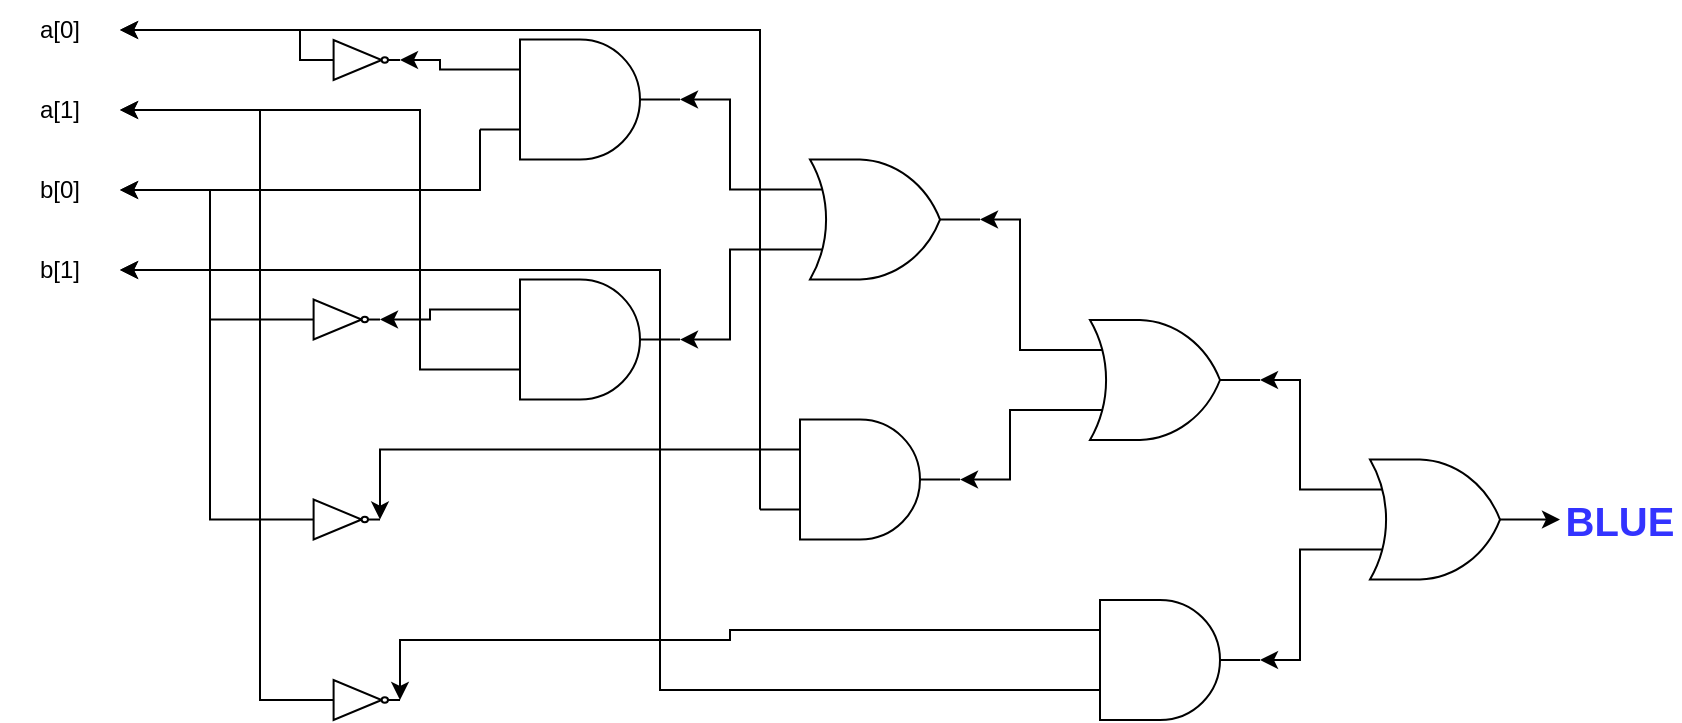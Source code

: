 <mxfile version="26.0.14">
  <diagram name="Page-1" id="sg3WEsyLp5p0WJwKHutO">
    <mxGraphModel dx="1050" dy="551" grid="1" gridSize="10" guides="1" tooltips="1" connect="1" arrows="1" fold="1" page="1" pageScale="1" pageWidth="850" pageHeight="1100" math="0" shadow="0">
      <root>
        <mxCell id="0" />
        <mxCell id="1" parent="0" />
        <mxCell id="oFF2Kp-2eKNRNwVfuO6L-33" style="edgeStyle=orthogonalEdgeStyle;rounded=0;orthogonalLoop=1;jettySize=auto;html=1;exitX=0;exitY=0.75;exitDx=0;exitDy=0;exitPerimeter=0;entryX=1;entryY=0.5;entryDx=0;entryDy=0;" parent="1" source="oFF2Kp-2eKNRNwVfuO6L-1" target="oFF2Kp-2eKNRNwVfuO6L-14" edge="1">
          <mxGeometry relative="1" as="geometry">
            <Array as="points">
              <mxPoint x="330" y="505" />
              <mxPoint x="330" y="295" />
            </Array>
          </mxGeometry>
        </mxCell>
        <mxCell id="oFF2Kp-2eKNRNwVfuO6L-1" value="" style="verticalLabelPosition=bottom;shadow=0;dashed=0;align=center;html=1;verticalAlign=top;shape=mxgraph.electrical.logic_gates.logic_gate;operation=and;" parent="1" vertex="1">
          <mxGeometry x="530" y="460" width="100" height="60" as="geometry" />
        </mxCell>
        <mxCell id="oFF2Kp-2eKNRNwVfuO6L-31" style="edgeStyle=orthogonalEdgeStyle;rounded=0;orthogonalLoop=1;jettySize=auto;html=1;exitX=0;exitY=0.75;exitDx=0;exitDy=0;exitPerimeter=0;entryX=1;entryY=0.5;entryDx=0;entryDy=0;" parent="1" source="oFF2Kp-2eKNRNwVfuO6L-2" target="oFF2Kp-2eKNRNwVfuO6L-13" edge="1">
          <mxGeometry relative="1" as="geometry">
            <Array as="points">
              <mxPoint x="380" y="175" />
            </Array>
          </mxGeometry>
        </mxCell>
        <mxCell id="oFF2Kp-2eKNRNwVfuO6L-2" value="" style="verticalLabelPosition=bottom;shadow=0;dashed=0;align=center;html=1;verticalAlign=top;shape=mxgraph.electrical.logic_gates.logic_gate;operation=and;" parent="1" vertex="1">
          <mxGeometry x="380" y="369.76" width="100" height="60" as="geometry" />
        </mxCell>
        <mxCell id="oFF2Kp-2eKNRNwVfuO6L-29" style="edgeStyle=orthogonalEdgeStyle;rounded=0;orthogonalLoop=1;jettySize=auto;html=1;exitX=0;exitY=0.75;exitDx=0;exitDy=0;exitPerimeter=0;entryX=1;entryY=0.5;entryDx=0;entryDy=0;" parent="1" source="oFF2Kp-2eKNRNwVfuO6L-3" target="oFF2Kp-2eKNRNwVfuO6L-12" edge="1">
          <mxGeometry relative="1" as="geometry">
            <Array as="points">
              <mxPoint x="210" y="345" />
              <mxPoint x="210" y="215" />
            </Array>
          </mxGeometry>
        </mxCell>
        <mxCell id="oFF2Kp-2eKNRNwVfuO6L-3" value="" style="verticalLabelPosition=bottom;shadow=0;dashed=0;align=center;html=1;verticalAlign=top;shape=mxgraph.electrical.logic_gates.logic_gate;operation=and;" parent="1" vertex="1">
          <mxGeometry x="240" y="299.76" width="100" height="60" as="geometry" />
        </mxCell>
        <mxCell id="oFF2Kp-2eKNRNwVfuO6L-27" style="edgeStyle=orthogonalEdgeStyle;rounded=0;orthogonalLoop=1;jettySize=auto;html=1;exitX=0;exitY=0.75;exitDx=0;exitDy=0;exitPerimeter=0;entryX=1;entryY=0.5;entryDx=0;entryDy=0;" parent="1" source="oFF2Kp-2eKNRNwVfuO6L-4" target="oFF2Kp-2eKNRNwVfuO6L-11" edge="1">
          <mxGeometry relative="1" as="geometry">
            <Array as="points">
              <mxPoint x="240" y="255" />
            </Array>
          </mxGeometry>
        </mxCell>
        <mxCell id="oFF2Kp-2eKNRNwVfuO6L-4" value="" style="verticalLabelPosition=bottom;shadow=0;dashed=0;align=center;html=1;verticalAlign=top;shape=mxgraph.electrical.logic_gates.logic_gate;operation=and;" parent="1" vertex="1">
          <mxGeometry x="240" y="179.76" width="100" height="60" as="geometry" />
        </mxCell>
        <mxCell id="XopfwO9AwaGKrW_YE_jA-4" style="edgeStyle=orthogonalEdgeStyle;rounded=0;orthogonalLoop=1;jettySize=auto;html=1;exitX=0;exitY=0.75;exitDx=0;exitDy=0;exitPerimeter=0;" edge="1" parent="1" source="oFF2Kp-2eKNRNwVfuO6L-5" target="oFF2Kp-2eKNRNwVfuO6L-2">
          <mxGeometry relative="1" as="geometry" />
        </mxCell>
        <mxCell id="oFF2Kp-2eKNRNwVfuO6L-5" value="" style="verticalLabelPosition=bottom;shadow=0;dashed=0;align=center;html=1;verticalAlign=top;shape=mxgraph.electrical.logic_gates.logic_gate;operation=or;" parent="1" vertex="1">
          <mxGeometry x="530" y="320" width="100" height="60" as="geometry" />
        </mxCell>
        <mxCell id="XopfwO9AwaGKrW_YE_jA-9" style="edgeStyle=orthogonalEdgeStyle;rounded=0;orthogonalLoop=1;jettySize=auto;html=1;exitX=1;exitY=0.5;exitDx=0;exitDy=0;exitPerimeter=0;entryX=0;entryY=0.5;entryDx=0;entryDy=0;" edge="1" parent="1" source="oFF2Kp-2eKNRNwVfuO6L-6" target="oFF2Kp-2eKNRNwVfuO6L-45">
          <mxGeometry relative="1" as="geometry" />
        </mxCell>
        <mxCell id="oFF2Kp-2eKNRNwVfuO6L-6" value="" style="verticalLabelPosition=bottom;shadow=0;dashed=0;align=center;html=1;verticalAlign=top;shape=mxgraph.electrical.logic_gates.logic_gate;operation=or;" parent="1" vertex="1">
          <mxGeometry x="670" y="389.76" width="100" height="60" as="geometry" />
        </mxCell>
        <mxCell id="XopfwO9AwaGKrW_YE_jA-2" style="edgeStyle=orthogonalEdgeStyle;rounded=0;orthogonalLoop=1;jettySize=auto;html=1;exitX=0;exitY=0.75;exitDx=0;exitDy=0;exitPerimeter=0;" edge="1" parent="1" source="oFF2Kp-2eKNRNwVfuO6L-7" target="oFF2Kp-2eKNRNwVfuO6L-3">
          <mxGeometry relative="1" as="geometry" />
        </mxCell>
        <mxCell id="oFF2Kp-2eKNRNwVfuO6L-7" value="" style="verticalLabelPosition=bottom;shadow=0;dashed=0;align=center;html=1;verticalAlign=top;shape=mxgraph.electrical.logic_gates.logic_gate;operation=or;" parent="1" vertex="1">
          <mxGeometry x="390" y="239.76" width="100" height="60" as="geometry" />
        </mxCell>
        <mxCell id="oFF2Kp-2eKNRNwVfuO6L-28" style="edgeStyle=orthogonalEdgeStyle;rounded=0;orthogonalLoop=1;jettySize=auto;html=1;exitX=0;exitY=0.5;exitDx=0;exitDy=0;exitPerimeter=0;entryX=1;entryY=0.5;entryDx=0;entryDy=0;" parent="1" source="oFF2Kp-2eKNRNwVfuO6L-9" target="oFF2Kp-2eKNRNwVfuO6L-14" edge="1">
          <mxGeometry relative="1" as="geometry" />
        </mxCell>
        <mxCell id="oFF2Kp-2eKNRNwVfuO6L-9" value="" style="verticalLabelPosition=bottom;shadow=0;dashed=0;align=center;html=1;verticalAlign=top;shape=mxgraph.electrical.logic_gates.inverter_2" parent="1" vertex="1">
          <mxGeometry x="150" y="309.76" width="40" height="20" as="geometry" />
        </mxCell>
        <mxCell id="oFF2Kp-2eKNRNwVfuO6L-30" style="edgeStyle=orthogonalEdgeStyle;rounded=0;orthogonalLoop=1;jettySize=auto;html=1;exitX=0;exitY=0.5;exitDx=0;exitDy=0;exitPerimeter=0;entryX=1;entryY=0.5;entryDx=0;entryDy=0;" parent="1" source="oFF2Kp-2eKNRNwVfuO6L-10" target="oFF2Kp-2eKNRNwVfuO6L-11" edge="1">
          <mxGeometry relative="1" as="geometry" />
        </mxCell>
        <mxCell id="oFF2Kp-2eKNRNwVfuO6L-10" value="" style="verticalLabelPosition=bottom;shadow=0;dashed=0;align=center;html=1;verticalAlign=top;shape=mxgraph.electrical.logic_gates.inverter_2" parent="1" vertex="1">
          <mxGeometry x="150" y="409.76" width="40" height="20" as="geometry" />
        </mxCell>
        <mxCell id="oFF2Kp-2eKNRNwVfuO6L-11" value="b[0]" style="text;html=1;align=center;verticalAlign=middle;whiteSpace=wrap;rounded=0;" parent="1" vertex="1">
          <mxGeometry y="240" width="60" height="30" as="geometry" />
        </mxCell>
        <mxCell id="oFF2Kp-2eKNRNwVfuO6L-12" value="a[1]" style="text;html=1;align=center;verticalAlign=middle;whiteSpace=wrap;rounded=0;" parent="1" vertex="1">
          <mxGeometry y="200" width="60" height="30" as="geometry" />
        </mxCell>
        <mxCell id="oFF2Kp-2eKNRNwVfuO6L-13" value="a[0]" style="text;html=1;align=center;verticalAlign=middle;whiteSpace=wrap;rounded=0;" parent="1" vertex="1">
          <mxGeometry y="160" width="60" height="30" as="geometry" />
        </mxCell>
        <mxCell id="oFF2Kp-2eKNRNwVfuO6L-14" value="b[1]" style="text;html=1;align=center;verticalAlign=middle;whiteSpace=wrap;rounded=0;" parent="1" vertex="1">
          <mxGeometry y="280" width="60" height="30" as="geometry" />
        </mxCell>
        <mxCell id="oFF2Kp-2eKNRNwVfuO6L-32" style="edgeStyle=orthogonalEdgeStyle;rounded=0;orthogonalLoop=1;jettySize=auto;html=1;exitX=0;exitY=0.5;exitDx=0;exitDy=0;exitPerimeter=0;entryX=1;entryY=0.5;entryDx=0;entryDy=0;" parent="1" source="oFF2Kp-2eKNRNwVfuO6L-16" target="oFF2Kp-2eKNRNwVfuO6L-12" edge="1">
          <mxGeometry relative="1" as="geometry">
            <Array as="points">
              <mxPoint x="130" y="510" />
              <mxPoint x="130" y="215" />
            </Array>
          </mxGeometry>
        </mxCell>
        <mxCell id="oFF2Kp-2eKNRNwVfuO6L-16" value="" style="verticalLabelPosition=bottom;shadow=0;dashed=0;align=center;html=1;verticalAlign=top;shape=mxgraph.electrical.logic_gates.inverter_2" parent="1" vertex="1">
          <mxGeometry x="160" y="500" width="40" height="20" as="geometry" />
        </mxCell>
        <mxCell id="oFF2Kp-2eKNRNwVfuO6L-26" style="edgeStyle=orthogonalEdgeStyle;rounded=0;orthogonalLoop=1;jettySize=auto;html=1;exitX=0;exitY=0.5;exitDx=0;exitDy=0;exitPerimeter=0;entryX=1;entryY=0.5;entryDx=0;entryDy=0;" parent="1" source="oFF2Kp-2eKNRNwVfuO6L-17" target="oFF2Kp-2eKNRNwVfuO6L-13" edge="1">
          <mxGeometry relative="1" as="geometry">
            <Array as="points">
              <mxPoint x="150" y="175" />
            </Array>
          </mxGeometry>
        </mxCell>
        <mxCell id="oFF2Kp-2eKNRNwVfuO6L-17" value="" style="verticalLabelPosition=bottom;shadow=0;dashed=0;align=center;html=1;verticalAlign=top;shape=mxgraph.electrical.logic_gates.inverter_2" parent="1" vertex="1">
          <mxGeometry x="160" y="180" width="40" height="20" as="geometry" />
        </mxCell>
        <mxCell id="oFF2Kp-2eKNRNwVfuO6L-20" style="edgeStyle=orthogonalEdgeStyle;rounded=0;orthogonalLoop=1;jettySize=auto;html=1;exitX=0;exitY=0.25;exitDx=0;exitDy=0;exitPerimeter=0;entryX=1;entryY=0.5;entryDx=0;entryDy=0;entryPerimeter=0;" parent="1" source="oFF2Kp-2eKNRNwVfuO6L-2" target="oFF2Kp-2eKNRNwVfuO6L-10" edge="1">
          <mxGeometry relative="1" as="geometry">
            <Array as="points">
              <mxPoint x="190" y="385" />
            </Array>
          </mxGeometry>
        </mxCell>
        <mxCell id="oFF2Kp-2eKNRNwVfuO6L-24" style="edgeStyle=orthogonalEdgeStyle;rounded=0;orthogonalLoop=1;jettySize=auto;html=1;exitX=0;exitY=0.25;exitDx=0;exitDy=0;exitPerimeter=0;entryX=1;entryY=0.5;entryDx=0;entryDy=0;entryPerimeter=0;" parent="1" source="oFF2Kp-2eKNRNwVfuO6L-3" target="oFF2Kp-2eKNRNwVfuO6L-9" edge="1">
          <mxGeometry relative="1" as="geometry" />
        </mxCell>
        <mxCell id="oFF2Kp-2eKNRNwVfuO6L-25" style="edgeStyle=orthogonalEdgeStyle;rounded=0;orthogonalLoop=1;jettySize=auto;html=1;exitX=0;exitY=0.25;exitDx=0;exitDy=0;exitPerimeter=0;entryX=1;entryY=0.5;entryDx=0;entryDy=0;entryPerimeter=0;" parent="1" source="oFF2Kp-2eKNRNwVfuO6L-4" target="oFF2Kp-2eKNRNwVfuO6L-17" edge="1">
          <mxGeometry relative="1" as="geometry" />
        </mxCell>
        <mxCell id="oFF2Kp-2eKNRNwVfuO6L-45" value="&lt;b&gt;&lt;font style=&quot;font-size: 20px; color: rgb(51, 51, 255);&quot;&gt;BLUE&lt;/font&gt;&lt;/b&gt;" style="text;html=1;align=center;verticalAlign=middle;whiteSpace=wrap;rounded=0;" parent="1" vertex="1">
          <mxGeometry x="780" y="404.76" width="60" height="30" as="geometry" />
        </mxCell>
        <mxCell id="XopfwO9AwaGKrW_YE_jA-1" style="edgeStyle=orthogonalEdgeStyle;rounded=0;orthogonalLoop=1;jettySize=auto;html=1;exitX=0;exitY=0.25;exitDx=0;exitDy=0;exitPerimeter=0;entryX=1;entryY=0.5;entryDx=0;entryDy=0;entryPerimeter=0;" edge="1" parent="1" source="oFF2Kp-2eKNRNwVfuO6L-7" target="oFF2Kp-2eKNRNwVfuO6L-4">
          <mxGeometry relative="1" as="geometry" />
        </mxCell>
        <mxCell id="XopfwO9AwaGKrW_YE_jA-5" style="edgeStyle=orthogonalEdgeStyle;rounded=0;orthogonalLoop=1;jettySize=auto;html=1;exitX=0;exitY=0.25;exitDx=0;exitDy=0;exitPerimeter=0;entryX=1;entryY=0.5;entryDx=0;entryDy=0;entryPerimeter=0;" edge="1" parent="1" source="oFF2Kp-2eKNRNwVfuO6L-5" target="oFF2Kp-2eKNRNwVfuO6L-7">
          <mxGeometry relative="1" as="geometry" />
        </mxCell>
        <mxCell id="XopfwO9AwaGKrW_YE_jA-6" style="edgeStyle=orthogonalEdgeStyle;rounded=0;orthogonalLoop=1;jettySize=auto;html=1;exitX=0;exitY=0.25;exitDx=0;exitDy=0;exitPerimeter=0;entryX=1;entryY=0.5;entryDx=0;entryDy=0;entryPerimeter=0;" edge="1" parent="1" source="oFF2Kp-2eKNRNwVfuO6L-1" target="oFF2Kp-2eKNRNwVfuO6L-16">
          <mxGeometry relative="1" as="geometry">
            <Array as="points">
              <mxPoint x="365" y="475" />
              <mxPoint x="365" y="480" />
              <mxPoint x="200" y="480" />
            </Array>
          </mxGeometry>
        </mxCell>
        <mxCell id="XopfwO9AwaGKrW_YE_jA-7" style="edgeStyle=orthogonalEdgeStyle;rounded=0;orthogonalLoop=1;jettySize=auto;html=1;exitX=0;exitY=0.75;exitDx=0;exitDy=0;exitPerimeter=0;entryX=1;entryY=0.5;entryDx=0;entryDy=0;entryPerimeter=0;" edge="1" parent="1" source="oFF2Kp-2eKNRNwVfuO6L-6" target="oFF2Kp-2eKNRNwVfuO6L-1">
          <mxGeometry relative="1" as="geometry" />
        </mxCell>
        <mxCell id="XopfwO9AwaGKrW_YE_jA-8" style="edgeStyle=orthogonalEdgeStyle;rounded=0;orthogonalLoop=1;jettySize=auto;html=1;exitX=0;exitY=0.25;exitDx=0;exitDy=0;exitPerimeter=0;entryX=1;entryY=0.5;entryDx=0;entryDy=0;entryPerimeter=0;" edge="1" parent="1" source="oFF2Kp-2eKNRNwVfuO6L-6" target="oFF2Kp-2eKNRNwVfuO6L-5">
          <mxGeometry relative="1" as="geometry" />
        </mxCell>
      </root>
    </mxGraphModel>
  </diagram>
</mxfile>
